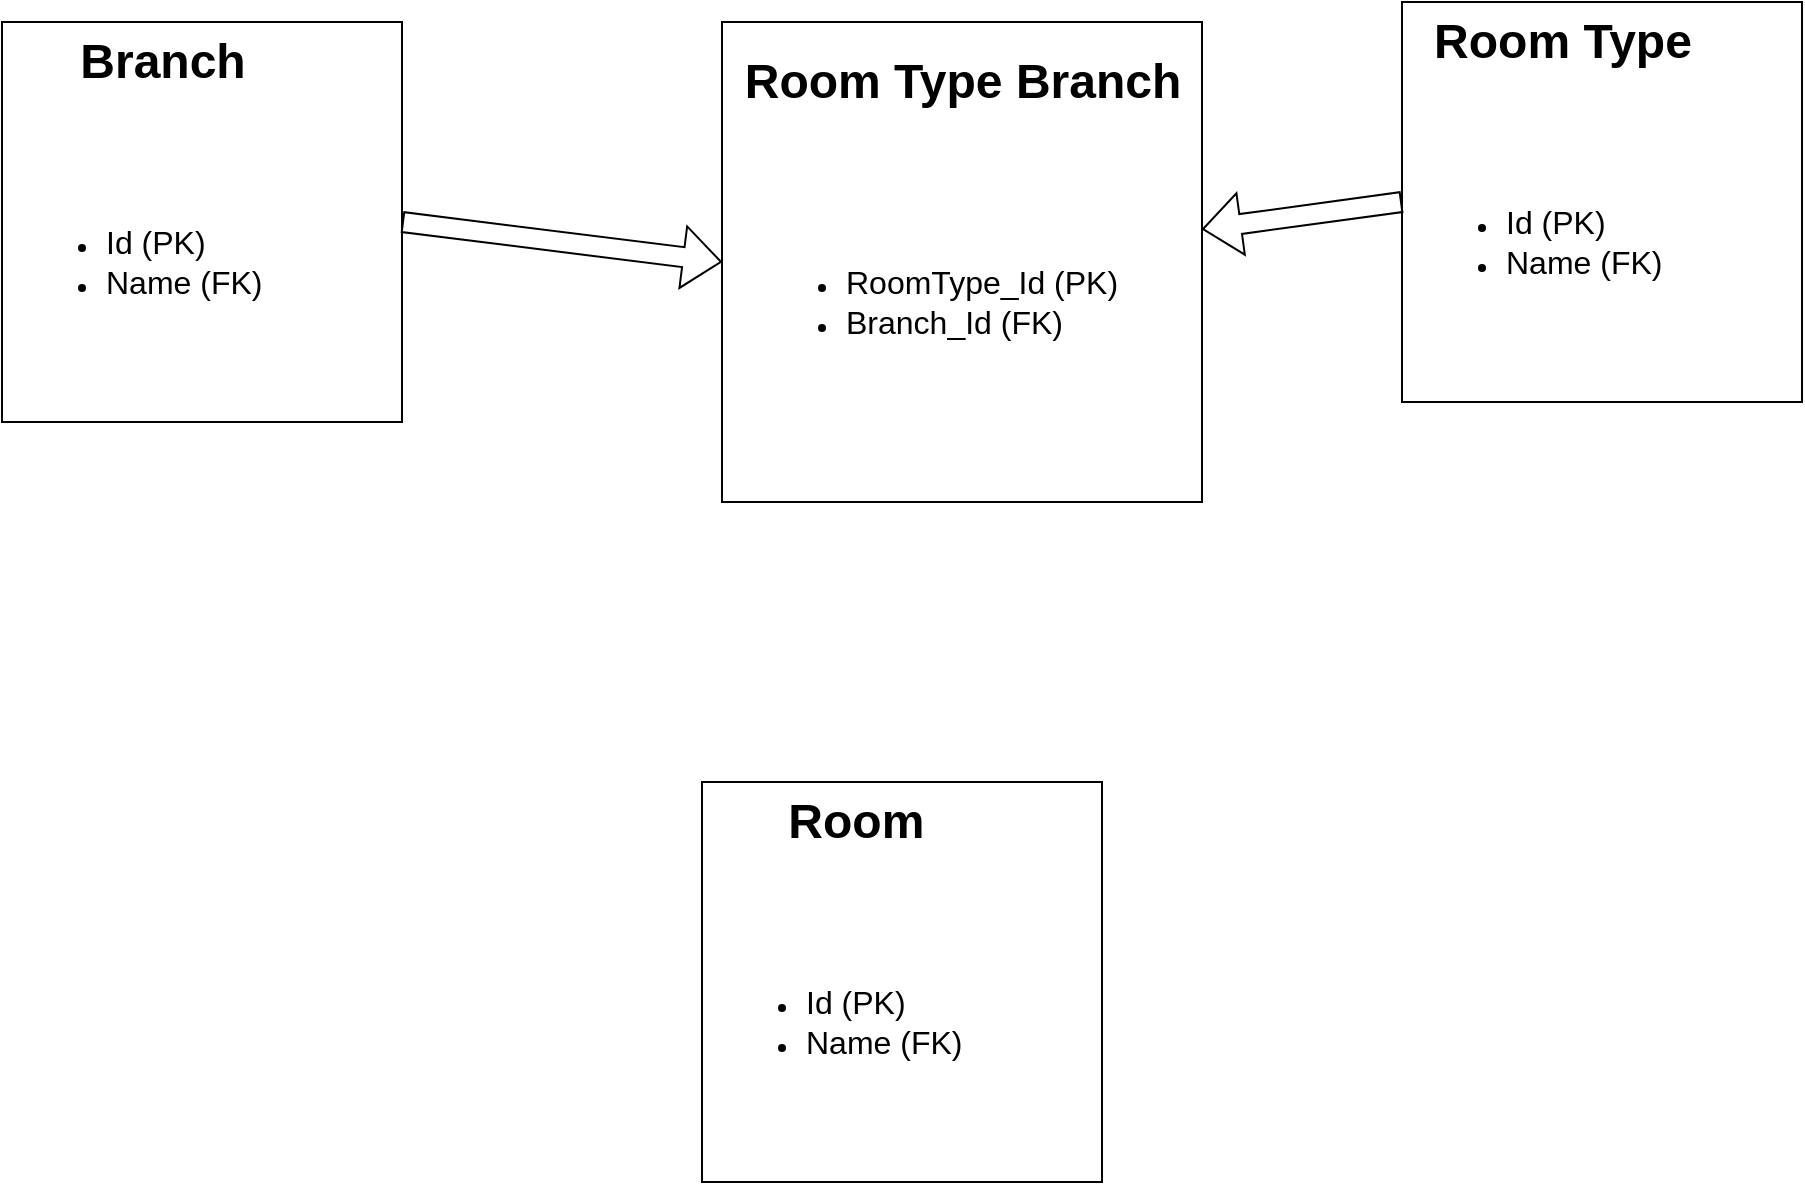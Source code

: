 <mxfile version="28.0.6">
  <diagram name="Page-1" id="alisnJg3aVAcOP_9lgmb">
    <mxGraphModel dx="1360" dy="841" grid="1" gridSize="10" guides="1" tooltips="1" connect="1" arrows="1" fold="1" page="1" pageScale="1" pageWidth="850" pageHeight="1100" math="0" shadow="0">
      <root>
        <mxCell id="0" />
        <mxCell id="1" parent="0" />
        <mxCell id="VB8i83Urg08AZ67BE1_z-5" value="" style="whiteSpace=wrap;html=1;aspect=fixed;" parent="1" vertex="1">
          <mxGeometry x="480" y="50" width="240" height="240" as="geometry" />
        </mxCell>
        <mxCell id="VB8i83Urg08AZ67BE1_z-8" value="" style="whiteSpace=wrap;html=1;aspect=fixed;" parent="1" vertex="1">
          <mxGeometry x="820" y="40" width="200" height="200" as="geometry" />
        </mxCell>
        <mxCell id="VB8i83Urg08AZ67BE1_z-9" value="Room Type" style="text;strokeColor=none;fillColor=none;html=1;fontSize=24;fontStyle=1;verticalAlign=middle;align=center;" parent="1" vertex="1">
          <mxGeometry x="850" y="40" width="100" height="40" as="geometry" />
        </mxCell>
        <mxCell id="VB8i83Urg08AZ67BE1_z-10" value="&lt;ul&gt;&lt;li&gt;&lt;font style=&quot;font-size: 16px;&quot;&gt;Id (PK)&lt;/font&gt;&lt;/li&gt;&lt;li&gt;&lt;span style=&quot;font-size: 16px;&quot;&gt;Name (FK)&lt;/span&gt;&lt;/li&gt;&lt;/ul&gt;" style="text;strokeColor=none;fillColor=none;html=1;whiteSpace=wrap;verticalAlign=middle;overflow=hidden;" parent="1" vertex="1">
          <mxGeometry x="830" y="90" width="160" height="140" as="geometry" />
        </mxCell>
        <mxCell id="VB8i83Urg08AZ67BE1_z-15" value="" style="shape=flexArrow;endArrow=classic;html=1;rounded=0;exitX=0;exitY=0.5;exitDx=0;exitDy=0;" parent="1" source="VB8i83Urg08AZ67BE1_z-8" target="VB8i83Urg08AZ67BE1_z-5" edge="1">
          <mxGeometry width="50" height="50" relative="1" as="geometry">
            <mxPoint x="670" y="450" as="sourcePoint" />
            <mxPoint x="720" y="400" as="targetPoint" />
          </mxGeometry>
        </mxCell>
        <mxCell id="f8R_zuXvt86oOtbz-14x-1" value="" style="whiteSpace=wrap;html=1;aspect=fixed;" parent="1" vertex="1">
          <mxGeometry x="120" y="50" width="200" height="200" as="geometry" />
        </mxCell>
        <mxCell id="f8R_zuXvt86oOtbz-14x-2" value="Branch" style="text;strokeColor=none;fillColor=none;html=1;fontSize=24;fontStyle=1;verticalAlign=middle;align=center;" parent="1" vertex="1">
          <mxGeometry x="150" y="50" width="100" height="40" as="geometry" />
        </mxCell>
        <mxCell id="f8R_zuXvt86oOtbz-14x-3" value="&lt;ul&gt;&lt;li&gt;&lt;font style=&quot;font-size: 16px;&quot;&gt;Id (PK)&lt;/font&gt;&lt;/li&gt;&lt;li&gt;&lt;span style=&quot;font-size: 16px;&quot;&gt;Name (FK)&lt;/span&gt;&lt;/li&gt;&lt;/ul&gt;" style="text;strokeColor=none;fillColor=none;html=1;whiteSpace=wrap;verticalAlign=middle;overflow=hidden;" parent="1" vertex="1">
          <mxGeometry x="130" y="100" width="160" height="140" as="geometry" />
        </mxCell>
        <mxCell id="f8R_zuXvt86oOtbz-14x-4" value="Room Type Branch" style="text;strokeColor=none;fillColor=none;html=1;fontSize=24;fontStyle=1;verticalAlign=middle;align=center;" parent="1" vertex="1">
          <mxGeometry x="550" y="60" width="100" height="40" as="geometry" />
        </mxCell>
        <mxCell id="f8R_zuXvt86oOtbz-14x-5" value="" style="shape=flexArrow;endArrow=classic;html=1;rounded=0;entryX=0;entryY=0.5;entryDx=0;entryDy=0;exitX=1;exitY=0.5;exitDx=0;exitDy=0;" parent="1" source="f8R_zuXvt86oOtbz-14x-1" target="VB8i83Urg08AZ67BE1_z-5" edge="1">
          <mxGeometry width="50" height="50" relative="1" as="geometry">
            <mxPoint x="640" y="460" as="sourcePoint" />
            <mxPoint x="690" y="410" as="targetPoint" />
          </mxGeometry>
        </mxCell>
        <mxCell id="f8R_zuXvt86oOtbz-14x-6" value="&lt;ul&gt;&lt;li&gt;&lt;font style=&quot;font-size: 16px;&quot;&gt;RoomType_Id (PK)&lt;/font&gt;&lt;/li&gt;&lt;li&gt;&lt;span style=&quot;font-size: 16px;&quot;&gt;Branch_Id (FK)&lt;/span&gt;&lt;/li&gt;&lt;/ul&gt;" style="text;strokeColor=none;fillColor=none;html=1;whiteSpace=wrap;verticalAlign=middle;overflow=hidden;" parent="1" vertex="1">
          <mxGeometry x="500" y="120" width="200" height="140" as="geometry" />
        </mxCell>
        <mxCell id="YBdvkgGM28WnqNboSMds-1" value="" style="whiteSpace=wrap;html=1;aspect=fixed;" vertex="1" parent="1">
          <mxGeometry x="470" y="430" width="200" height="200" as="geometry" />
        </mxCell>
        <mxCell id="YBdvkgGM28WnqNboSMds-2" value="Room&amp;nbsp;" style="text;strokeColor=none;fillColor=none;html=1;fontSize=24;fontStyle=1;verticalAlign=middle;align=center;" vertex="1" parent="1">
          <mxGeometry x="500" y="430" width="100" height="40" as="geometry" />
        </mxCell>
        <mxCell id="YBdvkgGM28WnqNboSMds-3" value="&lt;ul&gt;&lt;li&gt;&lt;font style=&quot;font-size: 16px;&quot;&gt;Id (PK)&lt;/font&gt;&lt;/li&gt;&lt;li&gt;&lt;span style=&quot;font-size: 16px;&quot;&gt;Name (FK)&lt;/span&gt;&lt;/li&gt;&lt;/ul&gt;" style="text;strokeColor=none;fillColor=none;html=1;whiteSpace=wrap;verticalAlign=middle;overflow=hidden;" vertex="1" parent="1">
          <mxGeometry x="480" y="480" width="160" height="140" as="geometry" />
        </mxCell>
      </root>
    </mxGraphModel>
  </diagram>
</mxfile>
